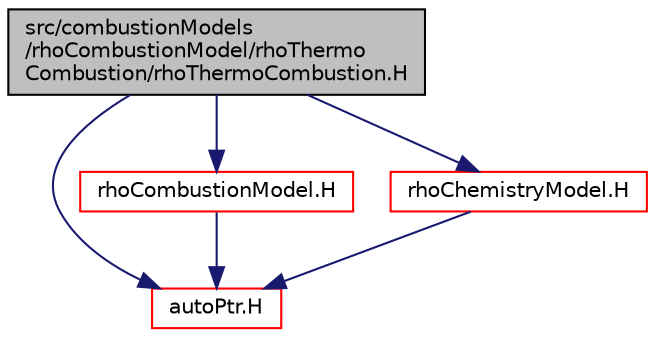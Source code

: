 digraph "src/combustionModels/rhoCombustionModel/rhoThermoCombustion/rhoThermoCombustion.H"
{
  bgcolor="transparent";
  edge [fontname="Helvetica",fontsize="10",labelfontname="Helvetica",labelfontsize="10"];
  node [fontname="Helvetica",fontsize="10",shape=record];
  Node1 [label="src/combustionModels\l/rhoCombustionModel/rhoThermo\lCombustion/rhoThermoCombustion.H",height=0.2,width=0.4,color="black", fillcolor="grey75", style="filled", fontcolor="black"];
  Node1 -> Node2 [color="midnightblue",fontsize="10",style="solid",fontname="Helvetica"];
  Node2 [label="autoPtr.H",height=0.2,width=0.4,color="red",URL="$a08577.html"];
  Node1 -> Node3 [color="midnightblue",fontsize="10",style="solid",fontname="Helvetica"];
  Node3 [label="rhoCombustionModel.H",height=0.2,width=0.4,color="red",URL="$a04771.html"];
  Node3 -> Node2 [color="midnightblue",fontsize="10",style="solid",fontname="Helvetica"];
  Node1 -> Node4 [color="midnightblue",fontsize="10",style="solid",fontname="Helvetica"];
  Node4 [label="rhoChemistryModel.H",height=0.2,width=0.4,color="red",URL="$a10207.html"];
  Node4 -> Node2 [color="midnightblue",fontsize="10",style="solid",fontname="Helvetica"];
}
